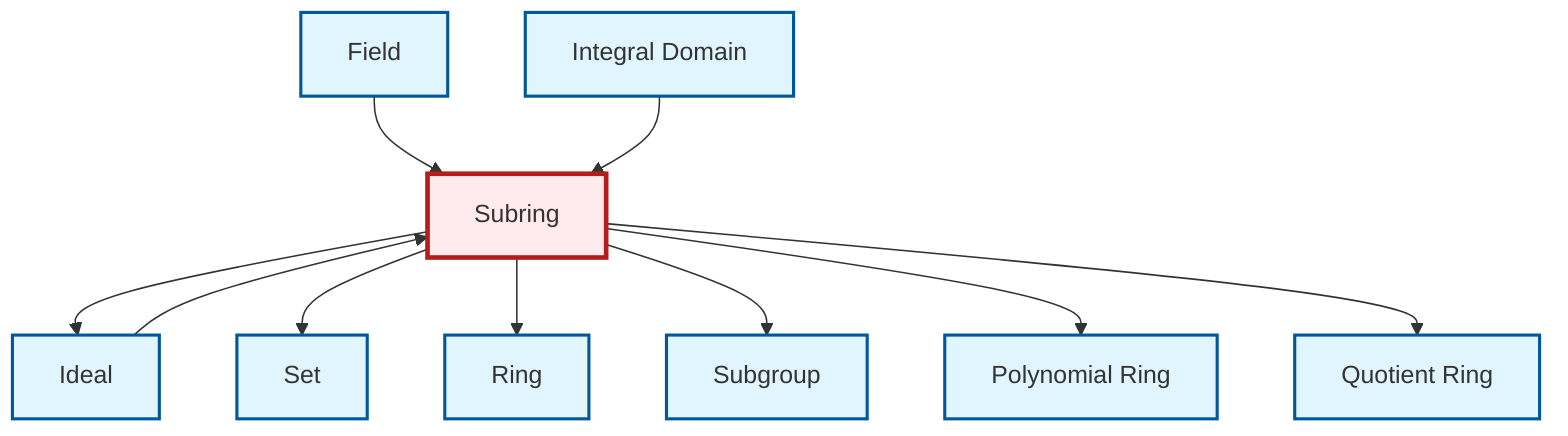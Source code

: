 graph TD
    classDef definition fill:#e1f5fe,stroke:#01579b,stroke-width:2px
    classDef theorem fill:#f3e5f5,stroke:#4a148c,stroke-width:2px
    classDef axiom fill:#fff3e0,stroke:#e65100,stroke-width:2px
    classDef example fill:#e8f5e9,stroke:#1b5e20,stroke-width:2px
    classDef current fill:#ffebee,stroke:#b71c1c,stroke-width:3px
    def-integral-domain["Integral Domain"]:::definition
    def-set["Set"]:::definition
    def-ring["Ring"]:::definition
    def-subgroup["Subgroup"]:::definition
    def-quotient-ring["Quotient Ring"]:::definition
    def-subring["Subring"]:::definition
    def-ideal["Ideal"]:::definition
    def-field["Field"]:::definition
    def-polynomial-ring["Polynomial Ring"]:::definition
    def-ideal --> def-subring
    def-subring --> def-ideal
    def-subring --> def-set
    def-subring --> def-ring
    def-subring --> def-subgroup
    def-field --> def-subring
    def-subring --> def-polynomial-ring
    def-integral-domain --> def-subring
    def-subring --> def-quotient-ring
    class def-subring current